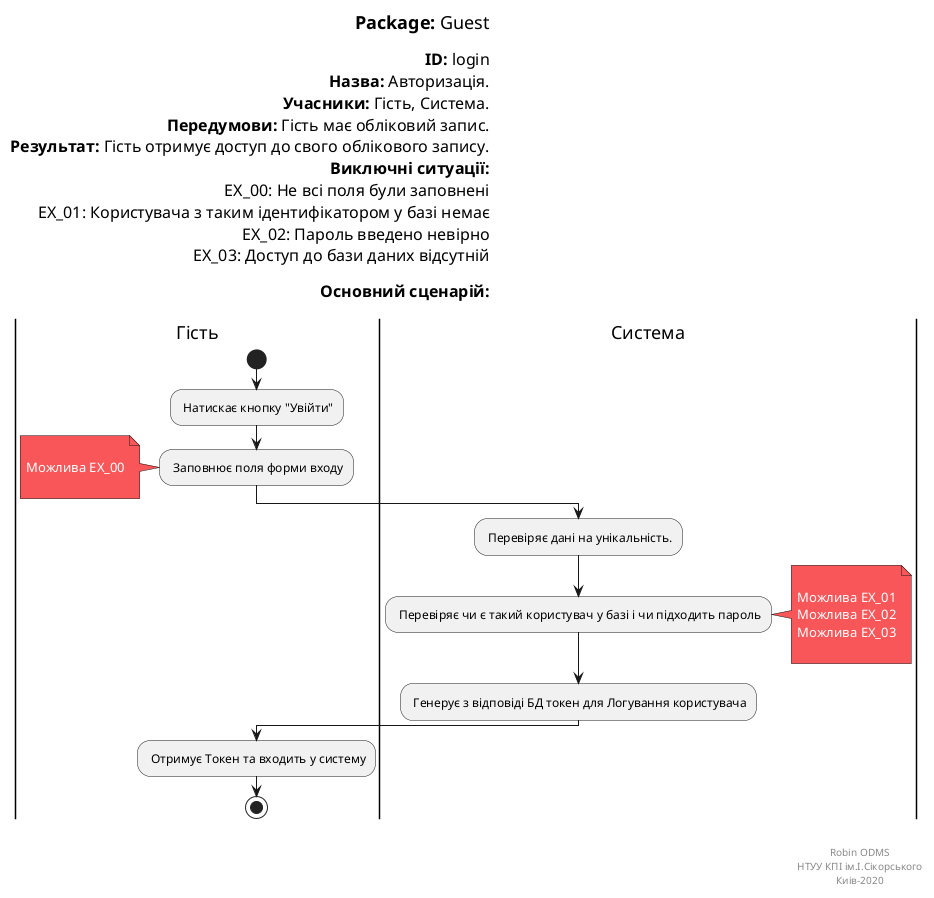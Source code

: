 @startuml login

skinparam ArchimateBackgroundColor #ffffff
skinparam	shadowing false
skinparam Note {
	BackgroundColor #f85658
	FontColor #ffffff
}

left header
<font color=000 size=18><b>Package:</b> Guest

<font color=000 size=16><b>ID:</b> login
<font color=000 size=16><b>Назва:</b> Авторизація.
<font color=000 size=16><b>Учасники:</b> Гість, Система.
<font color=000 size=16><b>Передумови:</b> Гість має обліковий запис.
<font color=000 size=16><b>Результат:</b> Гість отримує доступ до свого облікового запису.
<font color=000 size=16><b>Виключні ситуації:</b>
<font color=000 size=16> EX_00: Не всі поля були заповнені
<font color=000 size=16> EX_01: Користувача з таким ідентифікатором у базі немає
<font color=000 size=16> EX_02: Пароль введено невірно
<font color=000 size=16> EX_03: Доступ до бази даних відсутній

<font color=000 size=16><b>Основний сценарій:</b>

end header

|Гість|
start
: Натискає кнопку "Увійти";

: Заповнює поля форми входу;
note left

	Можлива EX_00

end note

|Система|

: Перевіряє дані на унікальність.;

: Перевіряє чи є такий користувач у базі і чи підходить пароль;

note right

	Можлива EX_01
	Можлива EX_02
	Можлива EX_03

end note

: Генерує з відповіді БД токен для Логування користувача;

|Гість|

: Отримує Токен та входить у систему;

stop;

right footer


Robin ODMS
НТУУ КПІ ім.І.Сікорського
Киів-2020
end footer

@enduml

